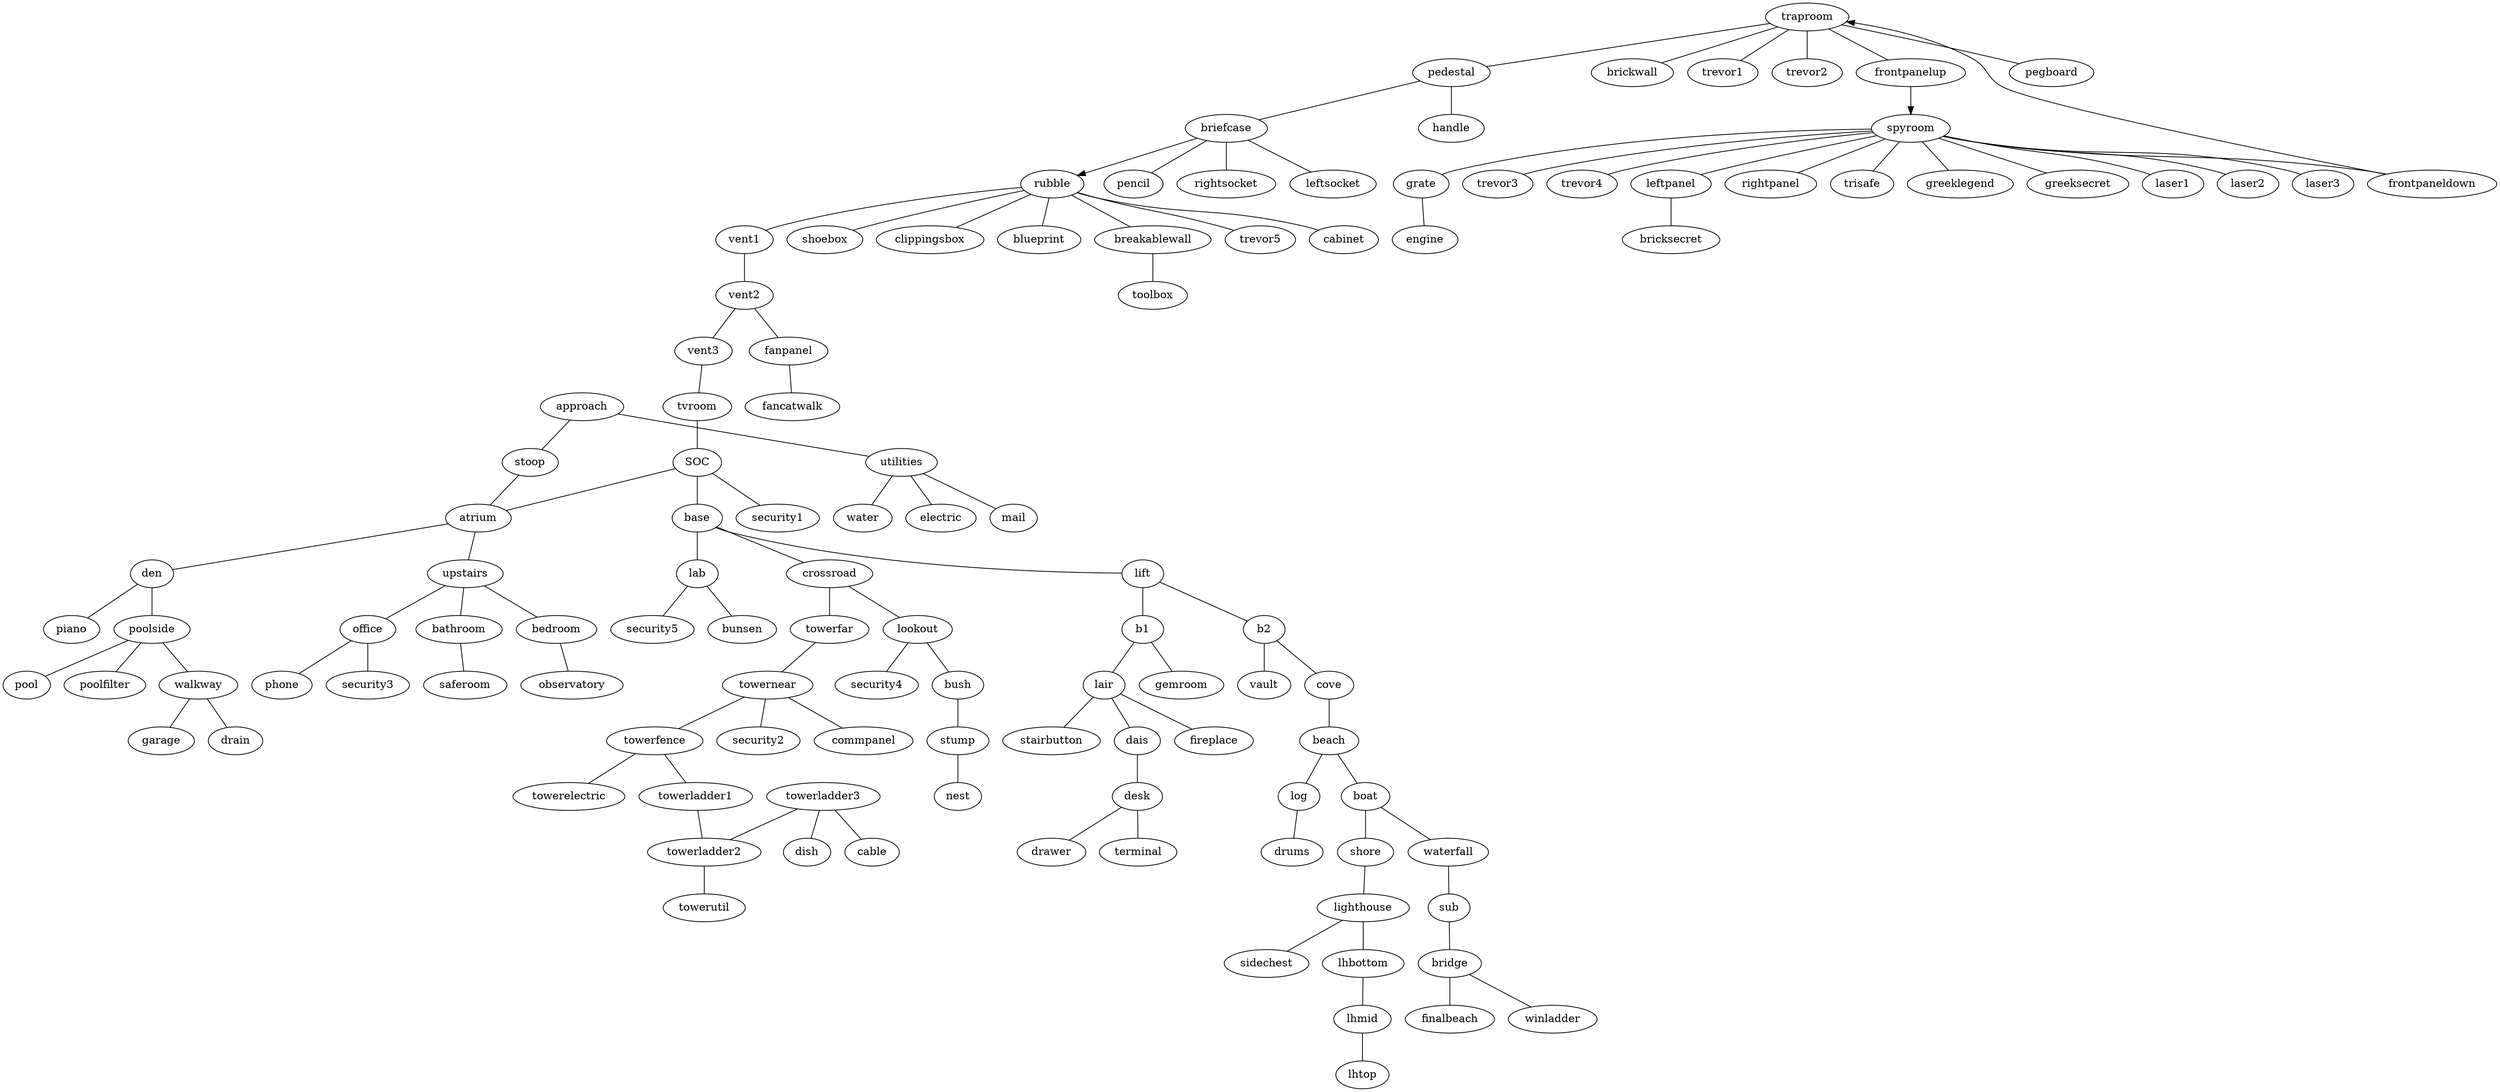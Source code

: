 digraph AgentA {
  approach->stoop[dir=both,arrowhead=none,arrowtail=none,arrowhead=none,arrowtail=none];
  approach->utilities[dir=both,arrowhead=none,arrowtail=none];
  utilities->water[dir=both,arrowhead=none,arrowtail=none];
  utilities->electric[dir=both,arrowhead=none,arrowtail=none];
  utilities->mail[dir=both,arrowhead=none,arrowtail=none];
  stoop->atrium[dir=both,arrowhead=none,arrowtail=none];
  atrium->den[dir=both,arrowhead=none,arrowtail=none];
  den->piano[dir=both,arrowhead=none,arrowtail=none];
  den->poolside[dir=both,arrowhead=none,arrowtail=none];
  poolside->pool[dir=both,arrowhead=none,arrowtail=none];
  poolside->poolfilter[dir=both,arrowhead=none,arrowtail=none];
  poolside->walkway[dir=both,arrowhead=none,arrowtail=none];
  walkway->garage[dir=both,arrowhead=none,arrowtail=none];
  walkway->drain[dir=both,arrowhead=none,arrowtail=none];
  atrium->upstairs[dir=both,arrowhead=none,arrowtail=none];
  upstairs->office[dir=both,arrowhead=none,arrowtail=none];
  upstairs->bathroom[dir=both,arrowhead=none,arrowtail=none];
  bathroom->saferoom[dir=both,arrowhead=none,arrowtail=none];
  upstairs->bedroom[dir=both,arrowhead=none,arrowtail=none];
  bedroom->observatory[dir=both,arrowhead=none,arrowtail=none];
  office->phone[dir=both,arrowhead=none,arrowtail=none];
  office->security3[dir=both,arrowhead=none,arrowtail=none];
  traproom->pedestal[dir=both,arrowhead=none,arrowtail=none];
  pedestal->handle[dir=both,arrowhead=none,arrowtail=none];
  pedestal->briefcase[dir=both,arrowhead=none,arrowtail=none];
  briefcase->pencil[dir=both,arrowhead=none,arrowtail=none];
  briefcase->rightsocket[dir=both,arrowhead=none,arrowtail=none];
  briefcase->leftsocket[dir=both,arrowhead=none,arrowtail=none];
  traproom->brickwall[dir=both,arrowhead=none,arrowtail=none];
  traproom->trevor1[dir=both,arrowhead=none,arrowtail=none];
  traproom->trevor2[dir=both,arrowhead=none,arrowtail=none];
  traproom->frontpanelup[dir=both,arrowhead=none,arrowtail=none];
  traproom->pegboard[dir=both,arrowhead=none,arrowtail=none];
  frontpanelup->spyroom;
  spyroom->grate[dir=both,arrowhead=none,arrowtail=none];
  spyroom->trevor3[dir=both,arrowhead=none,arrowtail=none];
  spyroom->trevor4[dir=both,arrowhead=none,arrowtail=none];
  grate->engine[dir=both,arrowhead=none,arrowtail=none];
  spyroom->leftpanel[dir=both,arrowhead=none,arrowtail=none];
  spyroom->rightpanel[dir=both,arrowhead=none,arrowtail=none];
  spyroom->trisafe[dir=both,arrowhead=none,arrowtail=none];
  spyroom->greeklegend[dir=both,arrowhead=none,arrowtail=none];
  spyroom->greeksecret[dir=both,arrowhead=none,arrowtail=none];
  spyroom->frontpaneldown[dir=both,arrowhead=none,arrowtail=none];
  frontpaneldown->traproom;
  leftpanel->bricksecret[dir=both,arrowhead=none,arrowtail=none];
  spyroom->laser1[dir=both,arrowhead=none,arrowtail=none];
  spyroom->laser2[dir=both,arrowhead=none,arrowtail=none];
  spyroom->laser3[dir=both,arrowhead=none,arrowtail=none];
  rubble->shoebox[dir=both,arrowhead=none,arrowtail=none];
  rubble->clippingsbox[dir=both,arrowhead=none,arrowtail=none];
  rubble->blueprint[dir=both,arrowhead=none,arrowtail=none];
  rubble->breakablewall[dir=both,arrowhead=none,arrowtail=none];
  breakablewall->toolbox[dir=both,arrowhead=none,arrowtail=none];
  rubble->trevor5[dir=both,arrowhead=none,arrowtail=none];
  rubble->cabinet[dir=both,arrowhead=none,arrowtail=none];
  rubble->vent1[dir=both,arrowhead=none,arrowtail=none];
  vent1->vent2[dir=both,arrowhead=none,arrowtail=none];
  vent2->fanpanel[dir=both,arrowhead=none,arrowtail=none];
  fanpanel->fancatwalk[dir=both,arrowhead=none,arrowtail=none];
  vent2->vent3[dir=both,arrowhead=none,arrowtail=none];
  vent3->tvroom[dir=both,arrowhead=none,arrowtail=none];
  tvroom->SOC[dir=both,arrowhead=none,arrowtail=none];
  SOC->base[dir=both,arrowhead=none,arrowtail=none];
  base->lab[dir=both,arrowhead=none,arrowtail=none];
  base->crossroad[dir=both,arrowhead=none,arrowtail=none];
  crossroad->towerfar[dir=both,arrowhead=none,arrowtail=none];
  towerfar->towernear[dir=both,arrowhead=none,arrowtail=none];
  towernear->towerfence[dir=both,arrowhead=none,arrowtail=none];
  towernear->security2[dir=both,arrowhead=none,arrowtail=none];
  SOC->security1[dir=both,arrowhead=none,arrowtail=none];
  towernear->commpanel[dir=both,arrowhead=none,arrowtail=none];
  towerfence->towerelectric[dir=both,arrowhead=none,arrowtail=none];
  towerfence->towerladder1[dir=both,arrowhead=none,arrowtail=none];
  towerladder1->towerladder2[dir=both,arrowhead=none,arrowtail=none];
  towerladder3->towerladder2[dir=both,arrowhead=none,arrowtail=none];
  towerladder3->dish[dir=both,arrowhead=none,arrowtail=none];
  towerladder2->towerutil[dir=both,arrowhead=none,arrowtail=none];
  towerladder3->cable[dir=both,arrowhead=none,arrowtail=none];
  crossroad->lookout[dir=both,arrowhead=none,arrowtail=none];
  lookout->security4[dir=both,arrowhead=none,arrowtail=none];
  lookout->bush[dir=both,arrowhead=none,arrowtail=none];
  bush->stump[dir=both,arrowhead=none,arrowtail=none];
  stump->nest[dir=both,arrowhead=none,arrowtail=none];
  base->lift[dir=both,arrowhead=none,arrowtail=none];
  lift->b1[dir=both,arrowhead=none,arrowtail=none];
  lift->b2[dir=both,arrowhead=none,arrowtail=none];
  b1->lair[dir=both,arrowhead=none,arrowtail=none];
  b1->gemroom[dir=both,arrowhead=none,arrowtail=none];
  lair->stairbutton[dir=both,arrowhead=none,arrowtail=none];
  lair->dais[dir=both,arrowhead=none,arrowtail=none];
  lair->fireplace[dir=both,arrowhead=none,arrowtail=none];
  dais->desk[dir=both,arrowhead=none,arrowtail=none];
  desk->drawer[dir=both,arrowhead=none,arrowtail=none];
  desk->terminal[dir=both,arrowhead=none,arrowtail=none];
  lab->security5[dir=both,arrowhead=none,arrowtail=none];
  lab->bunsen[dir=both,arrowhead=none,arrowtail=none];
  b2->vault[dir=both,arrowhead=none,arrowtail=none];
  b2->cove[dir=both,arrowhead=none,arrowtail=none];
  cove->beach[dir=both,arrowhead=none,arrowtail=none];
  beach->log[dir=both,arrowhead=none,arrowtail=none];
  log->drums[dir=both,arrowhead=none,arrowtail=none];
  beach->boat[dir=both,arrowhead=none,arrowtail=none];
  boat->shore[dir=both,arrowhead=none,arrowtail=none];
  shore->lighthouse[dir=both,arrowhead=none,arrowtail=none];
  lighthouse->sidechest[dir=both,arrowhead=none,arrowtail=none];
  lighthouse->lhbottom[dir=both,arrowhead=none,arrowtail=none];
  lhbottom->lhmid[dir=both,arrowhead=none,arrowtail=none];
  lhmid->lhtop[dir=both,arrowhead=none,arrowtail=none];
  boat->waterfall[dir=both,arrowhead=none,arrowtail=none];
  waterfall->sub[dir=both,arrowhead=none,arrowtail=none];
  sub->bridge[dir=both,arrowhead=none,arrowtail=none];
  bridge->finalbeach[dir=both,arrowhead=none,arrowtail=none];
  bridge->winladder[dir=both,arrowhead=none,arrowtail=none];
  SOC->atrium[dir=both,arrowhead=none,arrowtail=none];
  briefcase->rubble;
}
